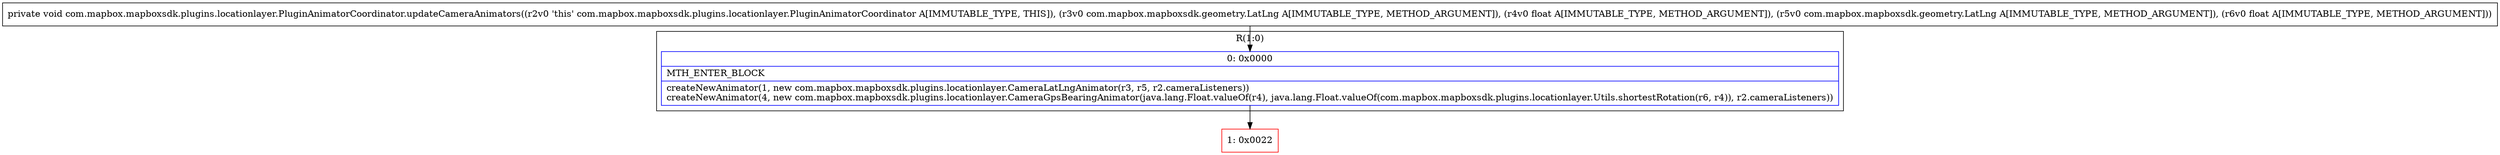 digraph "CFG forcom.mapbox.mapboxsdk.plugins.locationlayer.PluginAnimatorCoordinator.updateCameraAnimators(Lcom\/mapbox\/mapboxsdk\/geometry\/LatLng;FLcom\/mapbox\/mapboxsdk\/geometry\/LatLng;F)V" {
subgraph cluster_Region_1565676107 {
label = "R(1:0)";
node [shape=record,color=blue];
Node_0 [shape=record,label="{0\:\ 0x0000|MTH_ENTER_BLOCK\l|createNewAnimator(1, new com.mapbox.mapboxsdk.plugins.locationlayer.CameraLatLngAnimator(r3, r5, r2.cameraListeners))\lcreateNewAnimator(4, new com.mapbox.mapboxsdk.plugins.locationlayer.CameraGpsBearingAnimator(java.lang.Float.valueOf(r4), java.lang.Float.valueOf(com.mapbox.mapboxsdk.plugins.locationlayer.Utils.shortestRotation(r6, r4)), r2.cameraListeners))\l}"];
}
Node_1 [shape=record,color=red,label="{1\:\ 0x0022}"];
MethodNode[shape=record,label="{private void com.mapbox.mapboxsdk.plugins.locationlayer.PluginAnimatorCoordinator.updateCameraAnimators((r2v0 'this' com.mapbox.mapboxsdk.plugins.locationlayer.PluginAnimatorCoordinator A[IMMUTABLE_TYPE, THIS]), (r3v0 com.mapbox.mapboxsdk.geometry.LatLng A[IMMUTABLE_TYPE, METHOD_ARGUMENT]), (r4v0 float A[IMMUTABLE_TYPE, METHOD_ARGUMENT]), (r5v0 com.mapbox.mapboxsdk.geometry.LatLng A[IMMUTABLE_TYPE, METHOD_ARGUMENT]), (r6v0 float A[IMMUTABLE_TYPE, METHOD_ARGUMENT])) }"];
MethodNode -> Node_0;
Node_0 -> Node_1;
}

